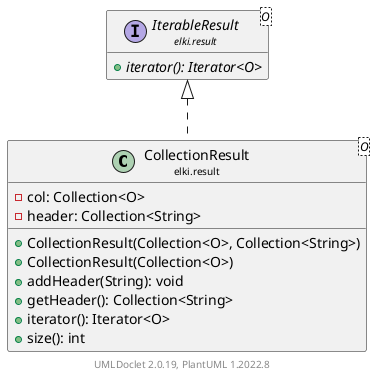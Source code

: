 @startuml
    remove .*\.(Instance|Par|Parameterizer|Factory)$
    set namespaceSeparator none
    hide empty fields
    hide empty methods

    class "<size:14>CollectionResult\n<size:10>elki.result" as elki.result.CollectionResult<O> [[CollectionResult.html]] {
        -col: Collection<O>
        -header: Collection<String>
        +CollectionResult(Collection<O>, Collection<String>)
        +CollectionResult(Collection<O>)
        +addHeader(String): void
        +getHeader(): Collection<String>
        +iterator(): Iterator<O>
        +size(): int
    }

    interface "<size:14>IterableResult\n<size:10>elki.result" as elki.result.IterableResult<O> [[IterableResult.html]] {
        {abstract} +iterator(): Iterator<O>
    }

    elki.result.IterableResult <|.. elki.result.CollectionResult

    center footer UMLDoclet 2.0.19, PlantUML 1.2022.8
@enduml
